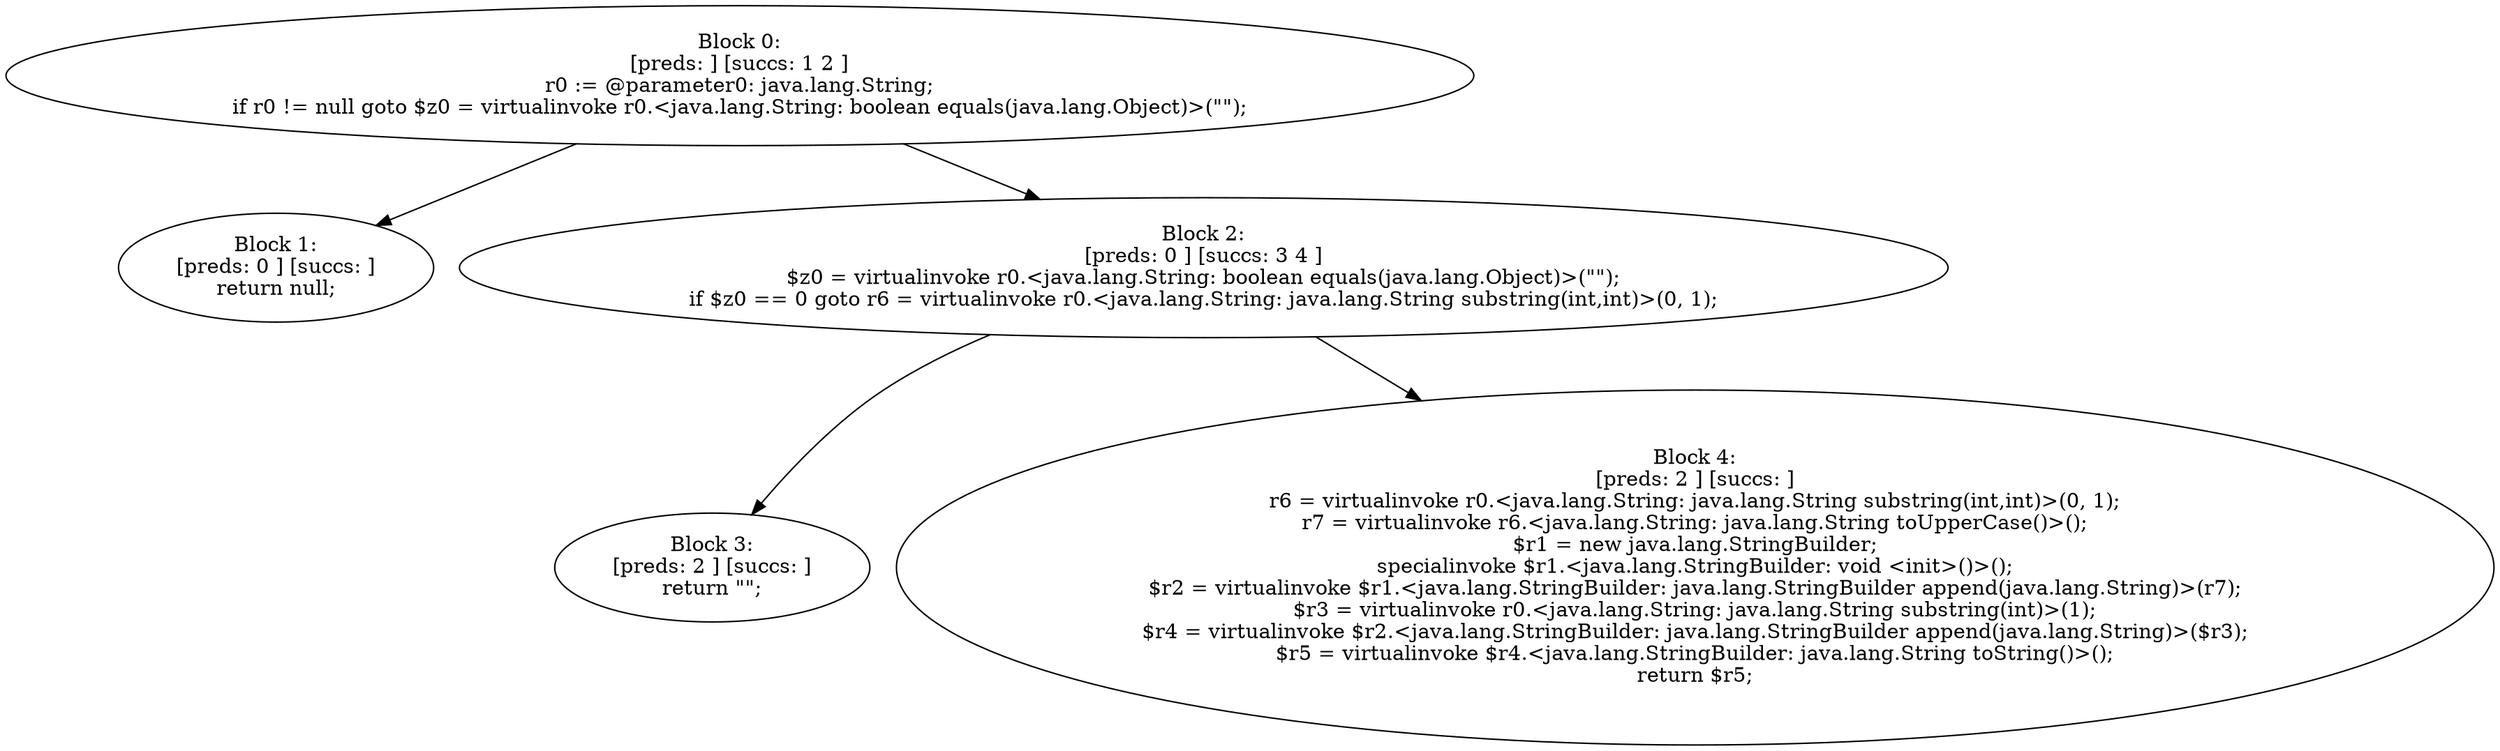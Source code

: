 digraph "unitGraph" {
    "Block 0:
[preds: ] [succs: 1 2 ]
r0 := @parameter0: java.lang.String;
if r0 != null goto $z0 = virtualinvoke r0.<java.lang.String: boolean equals(java.lang.Object)>(\"\");
"
    "Block 1:
[preds: 0 ] [succs: ]
return null;
"
    "Block 2:
[preds: 0 ] [succs: 3 4 ]
$z0 = virtualinvoke r0.<java.lang.String: boolean equals(java.lang.Object)>(\"\");
if $z0 == 0 goto r6 = virtualinvoke r0.<java.lang.String: java.lang.String substring(int,int)>(0, 1);
"
    "Block 3:
[preds: 2 ] [succs: ]
return \"\";
"
    "Block 4:
[preds: 2 ] [succs: ]
r6 = virtualinvoke r0.<java.lang.String: java.lang.String substring(int,int)>(0, 1);
r7 = virtualinvoke r6.<java.lang.String: java.lang.String toUpperCase()>();
$r1 = new java.lang.StringBuilder;
specialinvoke $r1.<java.lang.StringBuilder: void <init>()>();
$r2 = virtualinvoke $r1.<java.lang.StringBuilder: java.lang.StringBuilder append(java.lang.String)>(r7);
$r3 = virtualinvoke r0.<java.lang.String: java.lang.String substring(int)>(1);
$r4 = virtualinvoke $r2.<java.lang.StringBuilder: java.lang.StringBuilder append(java.lang.String)>($r3);
$r5 = virtualinvoke $r4.<java.lang.StringBuilder: java.lang.String toString()>();
return $r5;
"
    "Block 0:
[preds: ] [succs: 1 2 ]
r0 := @parameter0: java.lang.String;
if r0 != null goto $z0 = virtualinvoke r0.<java.lang.String: boolean equals(java.lang.Object)>(\"\");
"->"Block 1:
[preds: 0 ] [succs: ]
return null;
";
    "Block 0:
[preds: ] [succs: 1 2 ]
r0 := @parameter0: java.lang.String;
if r0 != null goto $z0 = virtualinvoke r0.<java.lang.String: boolean equals(java.lang.Object)>(\"\");
"->"Block 2:
[preds: 0 ] [succs: 3 4 ]
$z0 = virtualinvoke r0.<java.lang.String: boolean equals(java.lang.Object)>(\"\");
if $z0 == 0 goto r6 = virtualinvoke r0.<java.lang.String: java.lang.String substring(int,int)>(0, 1);
";
    "Block 2:
[preds: 0 ] [succs: 3 4 ]
$z0 = virtualinvoke r0.<java.lang.String: boolean equals(java.lang.Object)>(\"\");
if $z0 == 0 goto r6 = virtualinvoke r0.<java.lang.String: java.lang.String substring(int,int)>(0, 1);
"->"Block 3:
[preds: 2 ] [succs: ]
return \"\";
";
    "Block 2:
[preds: 0 ] [succs: 3 4 ]
$z0 = virtualinvoke r0.<java.lang.String: boolean equals(java.lang.Object)>(\"\");
if $z0 == 0 goto r6 = virtualinvoke r0.<java.lang.String: java.lang.String substring(int,int)>(0, 1);
"->"Block 4:
[preds: 2 ] [succs: ]
r6 = virtualinvoke r0.<java.lang.String: java.lang.String substring(int,int)>(0, 1);
r7 = virtualinvoke r6.<java.lang.String: java.lang.String toUpperCase()>();
$r1 = new java.lang.StringBuilder;
specialinvoke $r1.<java.lang.StringBuilder: void <init>()>();
$r2 = virtualinvoke $r1.<java.lang.StringBuilder: java.lang.StringBuilder append(java.lang.String)>(r7);
$r3 = virtualinvoke r0.<java.lang.String: java.lang.String substring(int)>(1);
$r4 = virtualinvoke $r2.<java.lang.StringBuilder: java.lang.StringBuilder append(java.lang.String)>($r3);
$r5 = virtualinvoke $r4.<java.lang.StringBuilder: java.lang.String toString()>();
return $r5;
";
}
